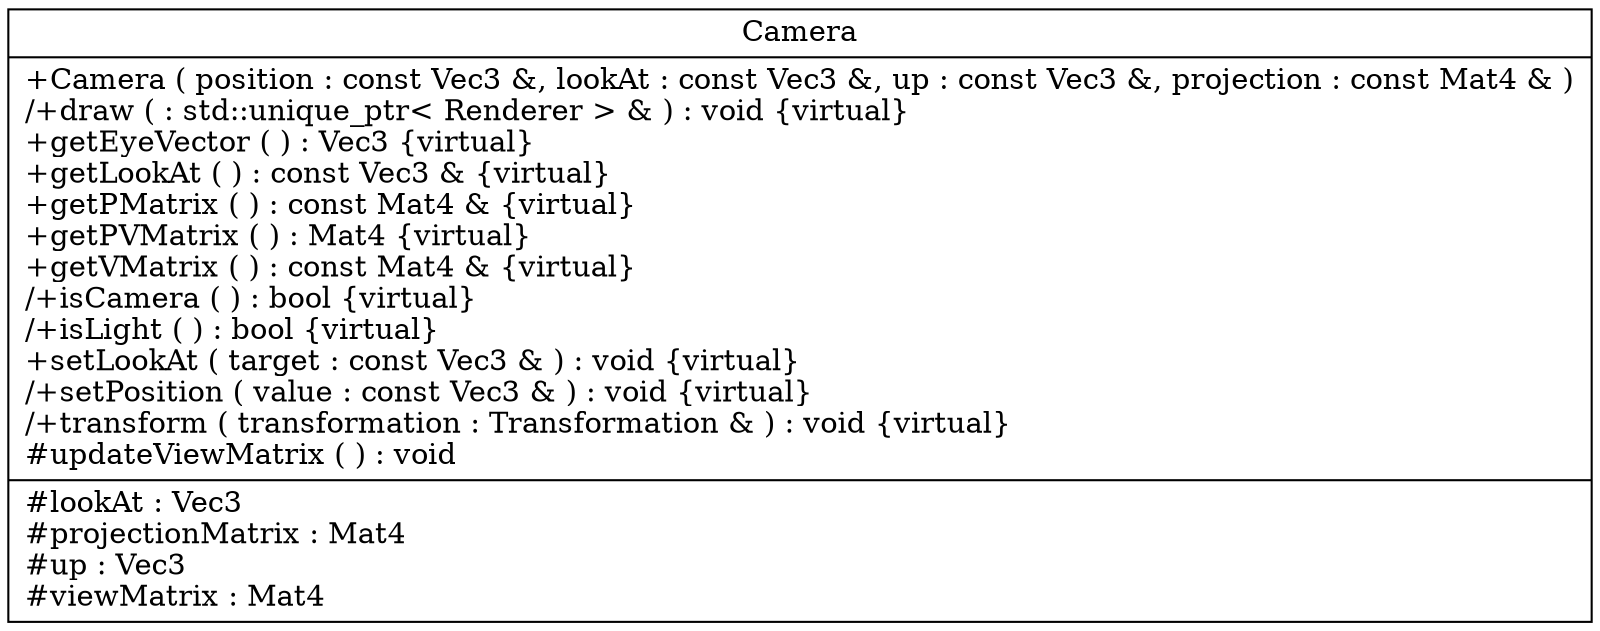 digraph Camera
{
graph [ rankdir="RL" ]
"da/dbb/class_camera" [ label="Camera\n|+Camera ( position : const Vec3 &, lookAt : const Vec3 &, up : const Vec3 &, projection : const Mat4 & )\l/+draw (  : std::unique_ptr\< Renderer \> & ) : void \{virtual\}\l+getEyeVector (  ) : Vec3 \{virtual\}\l+getLookAt (  ) : const Vec3 & \{virtual\}\l+getPMatrix (  ) : const Mat4 & \{virtual\}\l+getPVMatrix (  ) : Mat4 \{virtual\}\l+getVMatrix (  ) : const Mat4 & \{virtual\}\l/+isCamera (  ) : bool \{virtual\}\l/+isLight (  ) : bool \{virtual\}\l+setLookAt ( target : const Vec3 & ) : void \{virtual\}\l/+setPosition ( value : const Vec3 & ) : void \{virtual\}\l/+transform ( transformation : Transformation & ) : void \{virtual\}\l#updateViewMatrix (  ) : void\l|#lookAt : Vec3\l#projectionMatrix : Mat4\l#up : Vec3\l#viewMatrix : Mat4\l" shape="record" ]
}